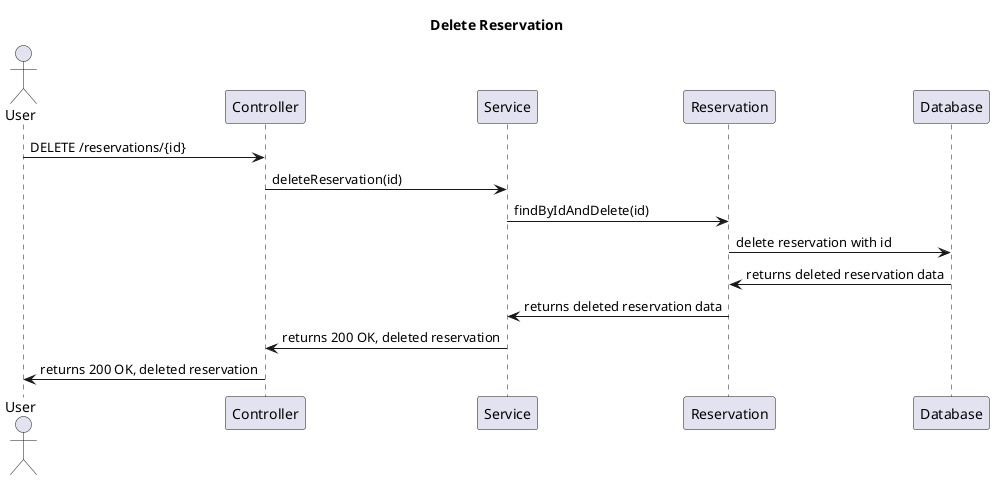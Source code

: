 @startuml
title Delete Reservation

actor User
participant "Controller" as ReservationController
participant "Service" as ReservationService
participant "Reservation" as Reservation
participant "Database" as Database

User -> ReservationController : DELETE /reservations/{id}
ReservationController -> ReservationService : deleteReservation(id)
ReservationService -> Reservation : findByIdAndDelete(id)
Reservation -> Database : delete reservation with id
Database -> Reservation : returns deleted reservation data
Reservation -> ReservationService : returns deleted reservation data
ReservationService -> ReservationController : returns 200 OK, deleted reservation
ReservationController -> User : returns 200 OK, deleted reservation
@enduml